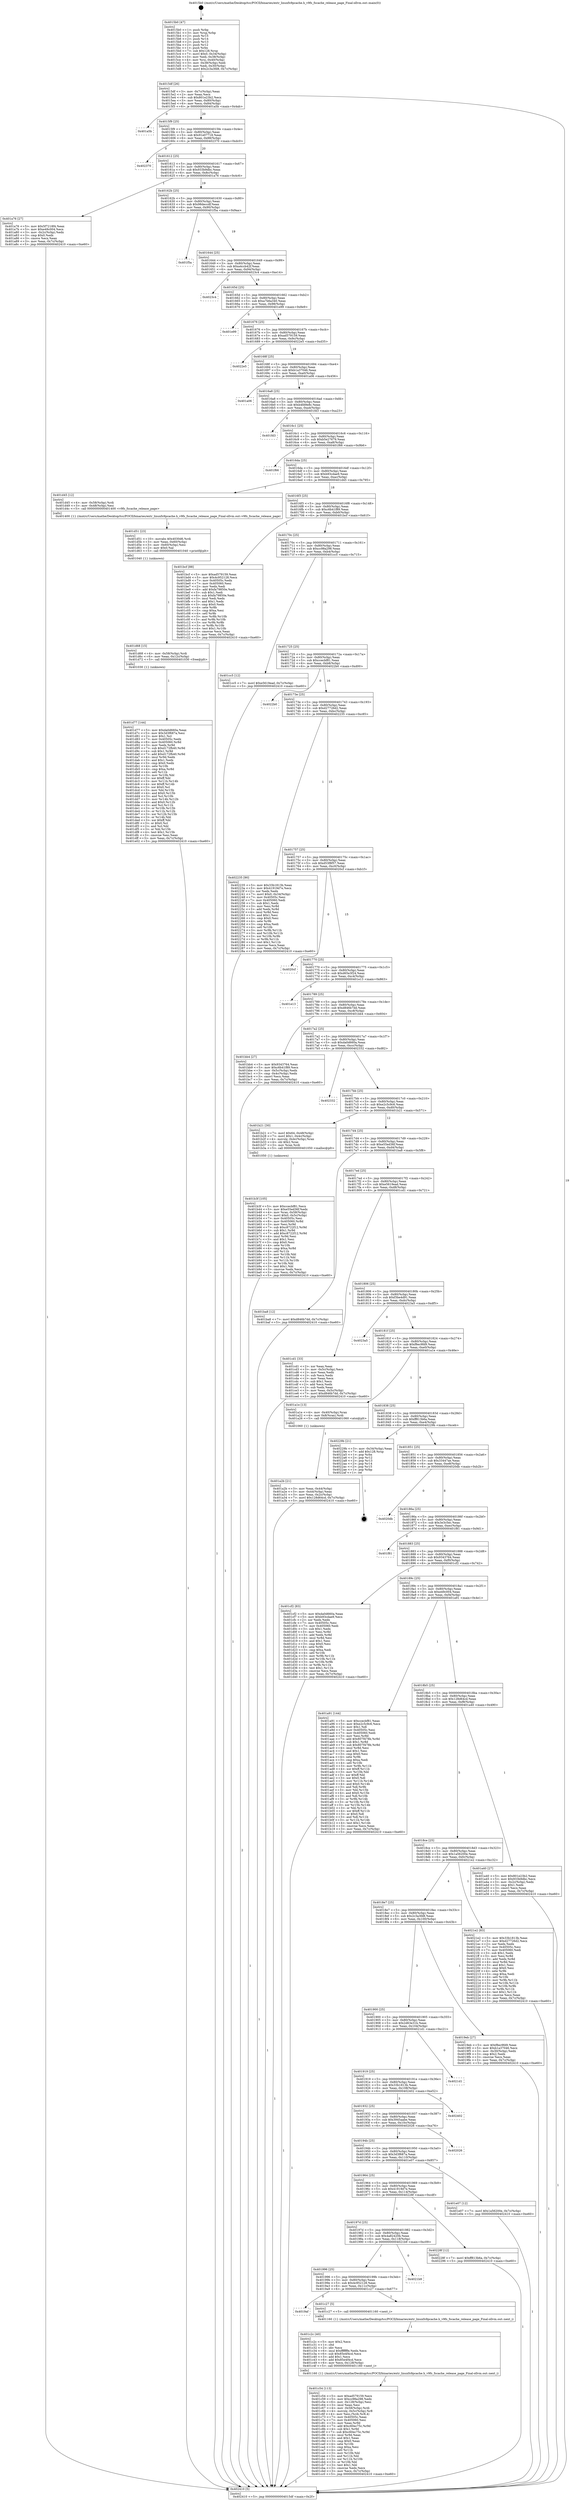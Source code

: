 digraph "0x4015b0" {
  label = "0x4015b0 (/mnt/c/Users/mathe/Desktop/tcc/POCII/binaries/extr_linuxfs9pcache.h_v9fs_fscache_release_page_Final-ollvm.out::main(0))"
  labelloc = "t"
  node[shape=record]

  Entry [label="",width=0.3,height=0.3,shape=circle,fillcolor=black,style=filled]
  "0x4015df" [label="{
     0x4015df [26]\l
     | [instrs]\l
     &nbsp;&nbsp;0x4015df \<+3\>: mov -0x7c(%rbp),%eax\l
     &nbsp;&nbsp;0x4015e2 \<+2\>: mov %eax,%ecx\l
     &nbsp;&nbsp;0x4015e4 \<+6\>: sub $0x801e23b2,%ecx\l
     &nbsp;&nbsp;0x4015ea \<+3\>: mov %eax,-0x80(%rbp)\l
     &nbsp;&nbsp;0x4015ed \<+6\>: mov %ecx,-0x84(%rbp)\l
     &nbsp;&nbsp;0x4015f3 \<+6\>: je 0000000000401a5b \<main+0x4ab\>\l
  }"]
  "0x401a5b" [label="{
     0x401a5b\l
  }", style=dashed]
  "0x4015f9" [label="{
     0x4015f9 [25]\l
     | [instrs]\l
     &nbsp;&nbsp;0x4015f9 \<+5\>: jmp 00000000004015fe \<main+0x4e\>\l
     &nbsp;&nbsp;0x4015fe \<+3\>: mov -0x80(%rbp),%eax\l
     &nbsp;&nbsp;0x401601 \<+5\>: sub $0x91e07718,%eax\l
     &nbsp;&nbsp;0x401606 \<+6\>: mov %eax,-0x88(%rbp)\l
     &nbsp;&nbsp;0x40160c \<+6\>: je 0000000000402370 \<main+0xdc0\>\l
  }"]
  Exit [label="",width=0.3,height=0.3,shape=circle,fillcolor=black,style=filled,peripheries=2]
  "0x402370" [label="{
     0x402370\l
  }", style=dashed]
  "0x401612" [label="{
     0x401612 [25]\l
     | [instrs]\l
     &nbsp;&nbsp;0x401612 \<+5\>: jmp 0000000000401617 \<main+0x67\>\l
     &nbsp;&nbsp;0x401617 \<+3\>: mov -0x80(%rbp),%eax\l
     &nbsp;&nbsp;0x40161a \<+5\>: sub $0x933b9dbc,%eax\l
     &nbsp;&nbsp;0x40161f \<+6\>: mov %eax,-0x8c(%rbp)\l
     &nbsp;&nbsp;0x401625 \<+6\>: je 0000000000401a76 \<main+0x4c6\>\l
  }"]
  "0x401d77" [label="{
     0x401d77 [144]\l
     | [instrs]\l
     &nbsp;&nbsp;0x401d77 \<+5\>: mov $0xda0d660a,%eax\l
     &nbsp;&nbsp;0x401d7c \<+5\>: mov $0x3d3f687a,%esi\l
     &nbsp;&nbsp;0x401d81 \<+2\>: mov $0x1,%cl\l
     &nbsp;&nbsp;0x401d83 \<+7\>: mov 0x40505c,%edx\l
     &nbsp;&nbsp;0x401d8a \<+8\>: mov 0x405060,%r8d\l
     &nbsp;&nbsp;0x401d92 \<+3\>: mov %edx,%r9d\l
     &nbsp;&nbsp;0x401d95 \<+7\>: sub $0xd172fb40,%r9d\l
     &nbsp;&nbsp;0x401d9c \<+4\>: sub $0x1,%r9d\l
     &nbsp;&nbsp;0x401da0 \<+7\>: add $0xd172fb40,%r9d\l
     &nbsp;&nbsp;0x401da7 \<+4\>: imul %r9d,%edx\l
     &nbsp;&nbsp;0x401dab \<+3\>: and $0x1,%edx\l
     &nbsp;&nbsp;0x401dae \<+3\>: cmp $0x0,%edx\l
     &nbsp;&nbsp;0x401db1 \<+4\>: sete %r10b\l
     &nbsp;&nbsp;0x401db5 \<+4\>: cmp $0xa,%r8d\l
     &nbsp;&nbsp;0x401db9 \<+4\>: setl %r11b\l
     &nbsp;&nbsp;0x401dbd \<+3\>: mov %r10b,%bl\l
     &nbsp;&nbsp;0x401dc0 \<+3\>: xor $0xff,%bl\l
     &nbsp;&nbsp;0x401dc3 \<+3\>: mov %r11b,%r14b\l
     &nbsp;&nbsp;0x401dc6 \<+4\>: xor $0xff,%r14b\l
     &nbsp;&nbsp;0x401dca \<+3\>: xor $0x0,%cl\l
     &nbsp;&nbsp;0x401dcd \<+3\>: mov %bl,%r15b\l
     &nbsp;&nbsp;0x401dd0 \<+4\>: and $0x0,%r15b\l
     &nbsp;&nbsp;0x401dd4 \<+3\>: and %cl,%r10b\l
     &nbsp;&nbsp;0x401dd7 \<+3\>: mov %r14b,%r12b\l
     &nbsp;&nbsp;0x401dda \<+4\>: and $0x0,%r12b\l
     &nbsp;&nbsp;0x401dde \<+3\>: and %cl,%r11b\l
     &nbsp;&nbsp;0x401de1 \<+3\>: or %r10b,%r15b\l
     &nbsp;&nbsp;0x401de4 \<+3\>: or %r11b,%r12b\l
     &nbsp;&nbsp;0x401de7 \<+3\>: xor %r12b,%r15b\l
     &nbsp;&nbsp;0x401dea \<+3\>: or %r14b,%bl\l
     &nbsp;&nbsp;0x401ded \<+3\>: xor $0xff,%bl\l
     &nbsp;&nbsp;0x401df0 \<+3\>: or $0x0,%cl\l
     &nbsp;&nbsp;0x401df3 \<+2\>: and %cl,%bl\l
     &nbsp;&nbsp;0x401df5 \<+3\>: or %bl,%r15b\l
     &nbsp;&nbsp;0x401df8 \<+4\>: test $0x1,%r15b\l
     &nbsp;&nbsp;0x401dfc \<+3\>: cmovne %esi,%eax\l
     &nbsp;&nbsp;0x401dff \<+3\>: mov %eax,-0x7c(%rbp)\l
     &nbsp;&nbsp;0x401e02 \<+5\>: jmp 0000000000402410 \<main+0xe60\>\l
  }"]
  "0x401a76" [label="{
     0x401a76 [27]\l
     | [instrs]\l
     &nbsp;&nbsp;0x401a76 \<+5\>: mov $0x5f7218f4,%eax\l
     &nbsp;&nbsp;0x401a7b \<+5\>: mov $0xe49c004,%ecx\l
     &nbsp;&nbsp;0x401a80 \<+3\>: mov -0x2c(%rbp),%edx\l
     &nbsp;&nbsp;0x401a83 \<+3\>: cmp $0x0,%edx\l
     &nbsp;&nbsp;0x401a86 \<+3\>: cmove %ecx,%eax\l
     &nbsp;&nbsp;0x401a89 \<+3\>: mov %eax,-0x7c(%rbp)\l
     &nbsp;&nbsp;0x401a8c \<+5\>: jmp 0000000000402410 \<main+0xe60\>\l
  }"]
  "0x40162b" [label="{
     0x40162b [25]\l
     | [instrs]\l
     &nbsp;&nbsp;0x40162b \<+5\>: jmp 0000000000401630 \<main+0x80\>\l
     &nbsp;&nbsp;0x401630 \<+3\>: mov -0x80(%rbp),%eax\l
     &nbsp;&nbsp;0x401633 \<+5\>: sub $0x98deccdf,%eax\l
     &nbsp;&nbsp;0x401638 \<+6\>: mov %eax,-0x90(%rbp)\l
     &nbsp;&nbsp;0x40163e \<+6\>: je 0000000000401f5a \<main+0x9aa\>\l
  }"]
  "0x401d68" [label="{
     0x401d68 [15]\l
     | [instrs]\l
     &nbsp;&nbsp;0x401d68 \<+4\>: mov -0x58(%rbp),%rdi\l
     &nbsp;&nbsp;0x401d6c \<+6\>: mov %eax,-0x12c(%rbp)\l
     &nbsp;&nbsp;0x401d72 \<+5\>: call 0000000000401030 \<free@plt\>\l
     | [calls]\l
     &nbsp;&nbsp;0x401030 \{1\} (unknown)\l
  }"]
  "0x401f5a" [label="{
     0x401f5a\l
  }", style=dashed]
  "0x401644" [label="{
     0x401644 [25]\l
     | [instrs]\l
     &nbsp;&nbsp;0x401644 \<+5\>: jmp 0000000000401649 \<main+0x99\>\l
     &nbsp;&nbsp;0x401649 \<+3\>: mov -0x80(%rbp),%eax\l
     &nbsp;&nbsp;0x40164c \<+5\>: sub $0xa4ccb42f,%eax\l
     &nbsp;&nbsp;0x401651 \<+6\>: mov %eax,-0x94(%rbp)\l
     &nbsp;&nbsp;0x401657 \<+6\>: je 00000000004023c4 \<main+0xe14\>\l
  }"]
  "0x401d51" [label="{
     0x401d51 [23]\l
     | [instrs]\l
     &nbsp;&nbsp;0x401d51 \<+10\>: movabs $0x4030d6,%rdi\l
     &nbsp;&nbsp;0x401d5b \<+3\>: mov %eax,-0x60(%rbp)\l
     &nbsp;&nbsp;0x401d5e \<+3\>: mov -0x60(%rbp),%esi\l
     &nbsp;&nbsp;0x401d61 \<+2\>: mov $0x0,%al\l
     &nbsp;&nbsp;0x401d63 \<+5\>: call 0000000000401040 \<printf@plt\>\l
     | [calls]\l
     &nbsp;&nbsp;0x401040 \{1\} (unknown)\l
  }"]
  "0x4023c4" [label="{
     0x4023c4\l
  }", style=dashed]
  "0x40165d" [label="{
     0x40165d [25]\l
     | [instrs]\l
     &nbsp;&nbsp;0x40165d \<+5\>: jmp 0000000000401662 \<main+0xb2\>\l
     &nbsp;&nbsp;0x401662 \<+3\>: mov -0x80(%rbp),%eax\l
     &nbsp;&nbsp;0x401665 \<+5\>: sub $0xa7b6a340,%eax\l
     &nbsp;&nbsp;0x40166a \<+6\>: mov %eax,-0x98(%rbp)\l
     &nbsp;&nbsp;0x401670 \<+6\>: je 0000000000401e99 \<main+0x8e9\>\l
  }"]
  "0x401c54" [label="{
     0x401c54 [113]\l
     | [instrs]\l
     &nbsp;&nbsp;0x401c54 \<+5\>: mov $0xad579159,%ecx\l
     &nbsp;&nbsp;0x401c59 \<+5\>: mov $0xcc98a298,%edx\l
     &nbsp;&nbsp;0x401c5e \<+6\>: mov -0x128(%rbp),%esi\l
     &nbsp;&nbsp;0x401c64 \<+3\>: imul %eax,%esi\l
     &nbsp;&nbsp;0x401c67 \<+4\>: mov -0x58(%rbp),%rdi\l
     &nbsp;&nbsp;0x401c6b \<+4\>: movslq -0x5c(%rbp),%r8\l
     &nbsp;&nbsp;0x401c6f \<+4\>: mov %esi,(%rdi,%r8,4)\l
     &nbsp;&nbsp;0x401c73 \<+7\>: mov 0x40505c,%eax\l
     &nbsp;&nbsp;0x401c7a \<+7\>: mov 0x405060,%esi\l
     &nbsp;&nbsp;0x401c81 \<+3\>: mov %eax,%r9d\l
     &nbsp;&nbsp;0x401c84 \<+7\>: add $0xc60ec75c,%r9d\l
     &nbsp;&nbsp;0x401c8b \<+4\>: sub $0x1,%r9d\l
     &nbsp;&nbsp;0x401c8f \<+7\>: sub $0xc60ec75c,%r9d\l
     &nbsp;&nbsp;0x401c96 \<+4\>: imul %r9d,%eax\l
     &nbsp;&nbsp;0x401c9a \<+3\>: and $0x1,%eax\l
     &nbsp;&nbsp;0x401c9d \<+3\>: cmp $0x0,%eax\l
     &nbsp;&nbsp;0x401ca0 \<+4\>: sete %r10b\l
     &nbsp;&nbsp;0x401ca4 \<+3\>: cmp $0xa,%esi\l
     &nbsp;&nbsp;0x401ca7 \<+4\>: setl %r11b\l
     &nbsp;&nbsp;0x401cab \<+3\>: mov %r10b,%bl\l
     &nbsp;&nbsp;0x401cae \<+3\>: and %r11b,%bl\l
     &nbsp;&nbsp;0x401cb1 \<+3\>: xor %r11b,%r10b\l
     &nbsp;&nbsp;0x401cb4 \<+3\>: or %r10b,%bl\l
     &nbsp;&nbsp;0x401cb7 \<+3\>: test $0x1,%bl\l
     &nbsp;&nbsp;0x401cba \<+3\>: cmovne %edx,%ecx\l
     &nbsp;&nbsp;0x401cbd \<+3\>: mov %ecx,-0x7c(%rbp)\l
     &nbsp;&nbsp;0x401cc0 \<+5\>: jmp 0000000000402410 \<main+0xe60\>\l
  }"]
  "0x401e99" [label="{
     0x401e99\l
  }", style=dashed]
  "0x401676" [label="{
     0x401676 [25]\l
     | [instrs]\l
     &nbsp;&nbsp;0x401676 \<+5\>: jmp 000000000040167b \<main+0xcb\>\l
     &nbsp;&nbsp;0x40167b \<+3\>: mov -0x80(%rbp),%eax\l
     &nbsp;&nbsp;0x40167e \<+5\>: sub $0xad579159,%eax\l
     &nbsp;&nbsp;0x401683 \<+6\>: mov %eax,-0x9c(%rbp)\l
     &nbsp;&nbsp;0x401689 \<+6\>: je 00000000004022e5 \<main+0xd35\>\l
  }"]
  "0x401c2c" [label="{
     0x401c2c [40]\l
     | [instrs]\l
     &nbsp;&nbsp;0x401c2c \<+5\>: mov $0x2,%ecx\l
     &nbsp;&nbsp;0x401c31 \<+1\>: cltd\l
     &nbsp;&nbsp;0x401c32 \<+2\>: idiv %ecx\l
     &nbsp;&nbsp;0x401c34 \<+6\>: imul $0xfffffffe,%edx,%ecx\l
     &nbsp;&nbsp;0x401c3a \<+6\>: sub $0x85e4f4cd,%ecx\l
     &nbsp;&nbsp;0x401c40 \<+3\>: add $0x1,%ecx\l
     &nbsp;&nbsp;0x401c43 \<+6\>: add $0x85e4f4cd,%ecx\l
     &nbsp;&nbsp;0x401c49 \<+6\>: mov %ecx,-0x128(%rbp)\l
     &nbsp;&nbsp;0x401c4f \<+5\>: call 0000000000401160 \<next_i\>\l
     | [calls]\l
     &nbsp;&nbsp;0x401160 \{1\} (/mnt/c/Users/mathe/Desktop/tcc/POCII/binaries/extr_linuxfs9pcache.h_v9fs_fscache_release_page_Final-ollvm.out::next_i)\l
  }"]
  "0x4022e5" [label="{
     0x4022e5\l
  }", style=dashed]
  "0x40168f" [label="{
     0x40168f [25]\l
     | [instrs]\l
     &nbsp;&nbsp;0x40168f \<+5\>: jmp 0000000000401694 \<main+0xe4\>\l
     &nbsp;&nbsp;0x401694 \<+3\>: mov -0x80(%rbp),%eax\l
     &nbsp;&nbsp;0x401697 \<+5\>: sub $0xb1a37046,%eax\l
     &nbsp;&nbsp;0x40169c \<+6\>: mov %eax,-0xa0(%rbp)\l
     &nbsp;&nbsp;0x4016a2 \<+6\>: je 0000000000401a06 \<main+0x456\>\l
  }"]
  "0x4019af" [label="{
     0x4019af\l
  }", style=dashed]
  "0x401a06" [label="{
     0x401a06\l
  }", style=dashed]
  "0x4016a8" [label="{
     0x4016a8 [25]\l
     | [instrs]\l
     &nbsp;&nbsp;0x4016a8 \<+5\>: jmp 00000000004016ad \<main+0xfd\>\l
     &nbsp;&nbsp;0x4016ad \<+3\>: mov -0x80(%rbp),%eax\l
     &nbsp;&nbsp;0x4016b0 \<+5\>: sub $0xb4fd9e8c,%eax\l
     &nbsp;&nbsp;0x4016b5 \<+6\>: mov %eax,-0xa4(%rbp)\l
     &nbsp;&nbsp;0x4016bb \<+6\>: je 0000000000401fd3 \<main+0xa23\>\l
  }"]
  "0x401c27" [label="{
     0x401c27 [5]\l
     | [instrs]\l
     &nbsp;&nbsp;0x401c27 \<+5\>: call 0000000000401160 \<next_i\>\l
     | [calls]\l
     &nbsp;&nbsp;0x401160 \{1\} (/mnt/c/Users/mathe/Desktop/tcc/POCII/binaries/extr_linuxfs9pcache.h_v9fs_fscache_release_page_Final-ollvm.out::next_i)\l
  }"]
  "0x401fd3" [label="{
     0x401fd3\l
  }", style=dashed]
  "0x4016c1" [label="{
     0x4016c1 [25]\l
     | [instrs]\l
     &nbsp;&nbsp;0x4016c1 \<+5\>: jmp 00000000004016c6 \<main+0x116\>\l
     &nbsp;&nbsp;0x4016c6 \<+3\>: mov -0x80(%rbp),%eax\l
     &nbsp;&nbsp;0x4016c9 \<+5\>: sub $0xb5e27679,%eax\l
     &nbsp;&nbsp;0x4016ce \<+6\>: mov %eax,-0xa8(%rbp)\l
     &nbsp;&nbsp;0x4016d4 \<+6\>: je 0000000000401f66 \<main+0x9b6\>\l
  }"]
  "0x401996" [label="{
     0x401996 [25]\l
     | [instrs]\l
     &nbsp;&nbsp;0x401996 \<+5\>: jmp 000000000040199b \<main+0x3eb\>\l
     &nbsp;&nbsp;0x40199b \<+3\>: mov -0x80(%rbp),%eax\l
     &nbsp;&nbsp;0x40199e \<+5\>: sub $0x4c952128,%eax\l
     &nbsp;&nbsp;0x4019a3 \<+6\>: mov %eax,-0x11c(%rbp)\l
     &nbsp;&nbsp;0x4019a9 \<+6\>: je 0000000000401c27 \<main+0x677\>\l
  }"]
  "0x401f66" [label="{
     0x401f66\l
  }", style=dashed]
  "0x4016da" [label="{
     0x4016da [25]\l
     | [instrs]\l
     &nbsp;&nbsp;0x4016da \<+5\>: jmp 00000000004016df \<main+0x12f\>\l
     &nbsp;&nbsp;0x4016df \<+3\>: mov -0x80(%rbp),%eax\l
     &nbsp;&nbsp;0x4016e2 \<+5\>: sub $0xb93cdae9,%eax\l
     &nbsp;&nbsp;0x4016e7 \<+6\>: mov %eax,-0xac(%rbp)\l
     &nbsp;&nbsp;0x4016ed \<+6\>: je 0000000000401d45 \<main+0x795\>\l
  }"]
  "0x4021b9" [label="{
     0x4021b9\l
  }", style=dashed]
  "0x401d45" [label="{
     0x401d45 [12]\l
     | [instrs]\l
     &nbsp;&nbsp;0x401d45 \<+4\>: mov -0x58(%rbp),%rdi\l
     &nbsp;&nbsp;0x401d49 \<+3\>: mov -0x48(%rbp),%esi\l
     &nbsp;&nbsp;0x401d4c \<+5\>: call 0000000000401400 \<v9fs_fscache_release_page\>\l
     | [calls]\l
     &nbsp;&nbsp;0x401400 \{1\} (/mnt/c/Users/mathe/Desktop/tcc/POCII/binaries/extr_linuxfs9pcache.h_v9fs_fscache_release_page_Final-ollvm.out::v9fs_fscache_release_page)\l
  }"]
  "0x4016f3" [label="{
     0x4016f3 [25]\l
     | [instrs]\l
     &nbsp;&nbsp;0x4016f3 \<+5\>: jmp 00000000004016f8 \<main+0x148\>\l
     &nbsp;&nbsp;0x4016f8 \<+3\>: mov -0x80(%rbp),%eax\l
     &nbsp;&nbsp;0x4016fb \<+5\>: sub $0xc6b41f89,%eax\l
     &nbsp;&nbsp;0x401700 \<+6\>: mov %eax,-0xb0(%rbp)\l
     &nbsp;&nbsp;0x401706 \<+6\>: je 0000000000401bcf \<main+0x61f\>\l
  }"]
  "0x40197d" [label="{
     0x40197d [25]\l
     | [instrs]\l
     &nbsp;&nbsp;0x40197d \<+5\>: jmp 0000000000401982 \<main+0x3d2\>\l
     &nbsp;&nbsp;0x401982 \<+3\>: mov -0x80(%rbp),%eax\l
     &nbsp;&nbsp;0x401985 \<+5\>: sub $0x4a82420b,%eax\l
     &nbsp;&nbsp;0x40198a \<+6\>: mov %eax,-0x118(%rbp)\l
     &nbsp;&nbsp;0x401990 \<+6\>: je 00000000004021b9 \<main+0xc09\>\l
  }"]
  "0x401bcf" [label="{
     0x401bcf [88]\l
     | [instrs]\l
     &nbsp;&nbsp;0x401bcf \<+5\>: mov $0xad579159,%eax\l
     &nbsp;&nbsp;0x401bd4 \<+5\>: mov $0x4c952128,%ecx\l
     &nbsp;&nbsp;0x401bd9 \<+7\>: mov 0x40505c,%edx\l
     &nbsp;&nbsp;0x401be0 \<+7\>: mov 0x405060,%esi\l
     &nbsp;&nbsp;0x401be7 \<+2\>: mov %edx,%edi\l
     &nbsp;&nbsp;0x401be9 \<+6\>: add $0xfa79850e,%edi\l
     &nbsp;&nbsp;0x401bef \<+3\>: sub $0x1,%edi\l
     &nbsp;&nbsp;0x401bf2 \<+6\>: sub $0xfa79850e,%edi\l
     &nbsp;&nbsp;0x401bf8 \<+3\>: imul %edi,%edx\l
     &nbsp;&nbsp;0x401bfb \<+3\>: and $0x1,%edx\l
     &nbsp;&nbsp;0x401bfe \<+3\>: cmp $0x0,%edx\l
     &nbsp;&nbsp;0x401c01 \<+4\>: sete %r8b\l
     &nbsp;&nbsp;0x401c05 \<+3\>: cmp $0xa,%esi\l
     &nbsp;&nbsp;0x401c08 \<+4\>: setl %r9b\l
     &nbsp;&nbsp;0x401c0c \<+3\>: mov %r8b,%r10b\l
     &nbsp;&nbsp;0x401c0f \<+3\>: and %r9b,%r10b\l
     &nbsp;&nbsp;0x401c12 \<+3\>: xor %r9b,%r8b\l
     &nbsp;&nbsp;0x401c15 \<+3\>: or %r8b,%r10b\l
     &nbsp;&nbsp;0x401c18 \<+4\>: test $0x1,%r10b\l
     &nbsp;&nbsp;0x401c1c \<+3\>: cmovne %ecx,%eax\l
     &nbsp;&nbsp;0x401c1f \<+3\>: mov %eax,-0x7c(%rbp)\l
     &nbsp;&nbsp;0x401c22 \<+5\>: jmp 0000000000402410 \<main+0xe60\>\l
  }"]
  "0x40170c" [label="{
     0x40170c [25]\l
     | [instrs]\l
     &nbsp;&nbsp;0x40170c \<+5\>: jmp 0000000000401711 \<main+0x161\>\l
     &nbsp;&nbsp;0x401711 \<+3\>: mov -0x80(%rbp),%eax\l
     &nbsp;&nbsp;0x401714 \<+5\>: sub $0xcc98a298,%eax\l
     &nbsp;&nbsp;0x401719 \<+6\>: mov %eax,-0xb4(%rbp)\l
     &nbsp;&nbsp;0x40171f \<+6\>: je 0000000000401cc5 \<main+0x715\>\l
  }"]
  "0x40228f" [label="{
     0x40228f [12]\l
     | [instrs]\l
     &nbsp;&nbsp;0x40228f \<+7\>: movl $0xff813b6a,-0x7c(%rbp)\l
     &nbsp;&nbsp;0x402296 \<+5\>: jmp 0000000000402410 \<main+0xe60\>\l
  }"]
  "0x401cc5" [label="{
     0x401cc5 [12]\l
     | [instrs]\l
     &nbsp;&nbsp;0x401cc5 \<+7\>: movl $0xe5619ead,-0x7c(%rbp)\l
     &nbsp;&nbsp;0x401ccc \<+5\>: jmp 0000000000402410 \<main+0xe60\>\l
  }"]
  "0x401725" [label="{
     0x401725 [25]\l
     | [instrs]\l
     &nbsp;&nbsp;0x401725 \<+5\>: jmp 000000000040172a \<main+0x17a\>\l
     &nbsp;&nbsp;0x40172a \<+3\>: mov -0x80(%rbp),%eax\l
     &nbsp;&nbsp;0x40172d \<+5\>: sub $0xccecbf81,%eax\l
     &nbsp;&nbsp;0x401732 \<+6\>: mov %eax,-0xb8(%rbp)\l
     &nbsp;&nbsp;0x401738 \<+6\>: je 00000000004022b0 \<main+0xd00\>\l
  }"]
  "0x401964" [label="{
     0x401964 [25]\l
     | [instrs]\l
     &nbsp;&nbsp;0x401964 \<+5\>: jmp 0000000000401969 \<main+0x3b9\>\l
     &nbsp;&nbsp;0x401969 \<+3\>: mov -0x80(%rbp),%eax\l
     &nbsp;&nbsp;0x40196c \<+5\>: sub $0x41919d7e,%eax\l
     &nbsp;&nbsp;0x401971 \<+6\>: mov %eax,-0x114(%rbp)\l
     &nbsp;&nbsp;0x401977 \<+6\>: je 000000000040228f \<main+0xcdf\>\l
  }"]
  "0x4022b0" [label="{
     0x4022b0\l
  }", style=dashed]
  "0x40173e" [label="{
     0x40173e [25]\l
     | [instrs]\l
     &nbsp;&nbsp;0x40173e \<+5\>: jmp 0000000000401743 \<main+0x193\>\l
     &nbsp;&nbsp;0x401743 \<+3\>: mov -0x80(%rbp),%eax\l
     &nbsp;&nbsp;0x401746 \<+5\>: sub $0xd27726d2,%eax\l
     &nbsp;&nbsp;0x40174b \<+6\>: mov %eax,-0xbc(%rbp)\l
     &nbsp;&nbsp;0x401751 \<+6\>: je 0000000000402235 \<main+0xc85\>\l
  }"]
  "0x401e07" [label="{
     0x401e07 [12]\l
     | [instrs]\l
     &nbsp;&nbsp;0x401e07 \<+7\>: movl $0x1a56200e,-0x7c(%rbp)\l
     &nbsp;&nbsp;0x401e0e \<+5\>: jmp 0000000000402410 \<main+0xe60\>\l
  }"]
  "0x402235" [label="{
     0x402235 [90]\l
     | [instrs]\l
     &nbsp;&nbsp;0x402235 \<+5\>: mov $0x33b1813b,%eax\l
     &nbsp;&nbsp;0x40223a \<+5\>: mov $0x41919d7e,%ecx\l
     &nbsp;&nbsp;0x40223f \<+2\>: xor %edx,%edx\l
     &nbsp;&nbsp;0x402241 \<+7\>: movl $0x0,-0x34(%rbp)\l
     &nbsp;&nbsp;0x402248 \<+7\>: mov 0x40505c,%esi\l
     &nbsp;&nbsp;0x40224f \<+7\>: mov 0x405060,%edi\l
     &nbsp;&nbsp;0x402256 \<+3\>: sub $0x1,%edx\l
     &nbsp;&nbsp;0x402259 \<+3\>: mov %esi,%r8d\l
     &nbsp;&nbsp;0x40225c \<+3\>: add %edx,%r8d\l
     &nbsp;&nbsp;0x40225f \<+4\>: imul %r8d,%esi\l
     &nbsp;&nbsp;0x402263 \<+3\>: and $0x1,%esi\l
     &nbsp;&nbsp;0x402266 \<+3\>: cmp $0x0,%esi\l
     &nbsp;&nbsp;0x402269 \<+4\>: sete %r9b\l
     &nbsp;&nbsp;0x40226d \<+3\>: cmp $0xa,%edi\l
     &nbsp;&nbsp;0x402270 \<+4\>: setl %r10b\l
     &nbsp;&nbsp;0x402274 \<+3\>: mov %r9b,%r11b\l
     &nbsp;&nbsp;0x402277 \<+3\>: and %r10b,%r11b\l
     &nbsp;&nbsp;0x40227a \<+3\>: xor %r10b,%r9b\l
     &nbsp;&nbsp;0x40227d \<+3\>: or %r9b,%r11b\l
     &nbsp;&nbsp;0x402280 \<+4\>: test $0x1,%r11b\l
     &nbsp;&nbsp;0x402284 \<+3\>: cmovne %ecx,%eax\l
     &nbsp;&nbsp;0x402287 \<+3\>: mov %eax,-0x7c(%rbp)\l
     &nbsp;&nbsp;0x40228a \<+5\>: jmp 0000000000402410 \<main+0xe60\>\l
  }"]
  "0x401757" [label="{
     0x401757 [25]\l
     | [instrs]\l
     &nbsp;&nbsp;0x401757 \<+5\>: jmp 000000000040175c \<main+0x1ac\>\l
     &nbsp;&nbsp;0x40175c \<+3\>: mov -0x80(%rbp),%eax\l
     &nbsp;&nbsp;0x40175f \<+5\>: sub $0xd53f8f57,%eax\l
     &nbsp;&nbsp;0x401764 \<+6\>: mov %eax,-0xc0(%rbp)\l
     &nbsp;&nbsp;0x40176a \<+6\>: je 00000000004020cf \<main+0xb1f\>\l
  }"]
  "0x40194b" [label="{
     0x40194b [25]\l
     | [instrs]\l
     &nbsp;&nbsp;0x40194b \<+5\>: jmp 0000000000401950 \<main+0x3a0\>\l
     &nbsp;&nbsp;0x401950 \<+3\>: mov -0x80(%rbp),%eax\l
     &nbsp;&nbsp;0x401953 \<+5\>: sub $0x3d3f687a,%eax\l
     &nbsp;&nbsp;0x401958 \<+6\>: mov %eax,-0x110(%rbp)\l
     &nbsp;&nbsp;0x40195e \<+6\>: je 0000000000401e07 \<main+0x857\>\l
  }"]
  "0x4020cf" [label="{
     0x4020cf\l
  }", style=dashed]
  "0x401770" [label="{
     0x401770 [25]\l
     | [instrs]\l
     &nbsp;&nbsp;0x401770 \<+5\>: jmp 0000000000401775 \<main+0x1c5\>\l
     &nbsp;&nbsp;0x401775 \<+3\>: mov -0x80(%rbp),%eax\l
     &nbsp;&nbsp;0x401778 \<+5\>: sub $0xd65e3f24,%eax\l
     &nbsp;&nbsp;0x40177d \<+6\>: mov %eax,-0xc4(%rbp)\l
     &nbsp;&nbsp;0x401783 \<+6\>: je 0000000000401e13 \<main+0x863\>\l
  }"]
  "0x402026" [label="{
     0x402026\l
  }", style=dashed]
  "0x401e13" [label="{
     0x401e13\l
  }", style=dashed]
  "0x401789" [label="{
     0x401789 [25]\l
     | [instrs]\l
     &nbsp;&nbsp;0x401789 \<+5\>: jmp 000000000040178e \<main+0x1de\>\l
     &nbsp;&nbsp;0x40178e \<+3\>: mov -0x80(%rbp),%eax\l
     &nbsp;&nbsp;0x401791 \<+5\>: sub $0xd846b7dd,%eax\l
     &nbsp;&nbsp;0x401796 \<+6\>: mov %eax,-0xc8(%rbp)\l
     &nbsp;&nbsp;0x40179c \<+6\>: je 0000000000401bb4 \<main+0x604\>\l
  }"]
  "0x401932" [label="{
     0x401932 [25]\l
     | [instrs]\l
     &nbsp;&nbsp;0x401932 \<+5\>: jmp 0000000000401937 \<main+0x387\>\l
     &nbsp;&nbsp;0x401937 \<+3\>: mov -0x80(%rbp),%eax\l
     &nbsp;&nbsp;0x40193a \<+5\>: sub $0x3945aabe,%eax\l
     &nbsp;&nbsp;0x40193f \<+6\>: mov %eax,-0x10c(%rbp)\l
     &nbsp;&nbsp;0x401945 \<+6\>: je 0000000000402026 \<main+0xa76\>\l
  }"]
  "0x401bb4" [label="{
     0x401bb4 [27]\l
     | [instrs]\l
     &nbsp;&nbsp;0x401bb4 \<+5\>: mov $0x9343764,%eax\l
     &nbsp;&nbsp;0x401bb9 \<+5\>: mov $0xc6b41f89,%ecx\l
     &nbsp;&nbsp;0x401bbe \<+3\>: mov -0x5c(%rbp),%edx\l
     &nbsp;&nbsp;0x401bc1 \<+3\>: cmp -0x4c(%rbp),%edx\l
     &nbsp;&nbsp;0x401bc4 \<+3\>: cmovl %ecx,%eax\l
     &nbsp;&nbsp;0x401bc7 \<+3\>: mov %eax,-0x7c(%rbp)\l
     &nbsp;&nbsp;0x401bca \<+5\>: jmp 0000000000402410 \<main+0xe60\>\l
  }"]
  "0x4017a2" [label="{
     0x4017a2 [25]\l
     | [instrs]\l
     &nbsp;&nbsp;0x4017a2 \<+5\>: jmp 00000000004017a7 \<main+0x1f7\>\l
     &nbsp;&nbsp;0x4017a7 \<+3\>: mov -0x80(%rbp),%eax\l
     &nbsp;&nbsp;0x4017aa \<+5\>: sub $0xda0d660a,%eax\l
     &nbsp;&nbsp;0x4017af \<+6\>: mov %eax,-0xcc(%rbp)\l
     &nbsp;&nbsp;0x4017b5 \<+6\>: je 0000000000402332 \<main+0xd82\>\l
  }"]
  "0x402402" [label="{
     0x402402\l
  }", style=dashed]
  "0x402332" [label="{
     0x402332\l
  }", style=dashed]
  "0x4017bb" [label="{
     0x4017bb [25]\l
     | [instrs]\l
     &nbsp;&nbsp;0x4017bb \<+5\>: jmp 00000000004017c0 \<main+0x210\>\l
     &nbsp;&nbsp;0x4017c0 \<+3\>: mov -0x80(%rbp),%eax\l
     &nbsp;&nbsp;0x4017c3 \<+5\>: sub $0xe2c5c9c6,%eax\l
     &nbsp;&nbsp;0x4017c8 \<+6\>: mov %eax,-0xd0(%rbp)\l
     &nbsp;&nbsp;0x4017ce \<+6\>: je 0000000000401b21 \<main+0x571\>\l
  }"]
  "0x401919" [label="{
     0x401919 [25]\l
     | [instrs]\l
     &nbsp;&nbsp;0x401919 \<+5\>: jmp 000000000040191e \<main+0x36e\>\l
     &nbsp;&nbsp;0x40191e \<+3\>: mov -0x80(%rbp),%eax\l
     &nbsp;&nbsp;0x401921 \<+5\>: sub $0x33b1813b,%eax\l
     &nbsp;&nbsp;0x401926 \<+6\>: mov %eax,-0x108(%rbp)\l
     &nbsp;&nbsp;0x40192c \<+6\>: je 0000000000402402 \<main+0xe52\>\l
  }"]
  "0x401b21" [label="{
     0x401b21 [30]\l
     | [instrs]\l
     &nbsp;&nbsp;0x401b21 \<+7\>: movl $0x64,-0x48(%rbp)\l
     &nbsp;&nbsp;0x401b28 \<+7\>: movl $0x1,-0x4c(%rbp)\l
     &nbsp;&nbsp;0x401b2f \<+4\>: movslq -0x4c(%rbp),%rax\l
     &nbsp;&nbsp;0x401b33 \<+4\>: shl $0x2,%rax\l
     &nbsp;&nbsp;0x401b37 \<+3\>: mov %rax,%rdi\l
     &nbsp;&nbsp;0x401b3a \<+5\>: call 0000000000401050 \<malloc@plt\>\l
     | [calls]\l
     &nbsp;&nbsp;0x401050 \{1\} (unknown)\l
  }"]
  "0x4017d4" [label="{
     0x4017d4 [25]\l
     | [instrs]\l
     &nbsp;&nbsp;0x4017d4 \<+5\>: jmp 00000000004017d9 \<main+0x229\>\l
     &nbsp;&nbsp;0x4017d9 \<+3\>: mov -0x80(%rbp),%eax\l
     &nbsp;&nbsp;0x4017dc \<+5\>: sub $0xe55ed36f,%eax\l
     &nbsp;&nbsp;0x4017e1 \<+6\>: mov %eax,-0xd4(%rbp)\l
     &nbsp;&nbsp;0x4017e7 \<+6\>: je 0000000000401ba8 \<main+0x5f8\>\l
  }"]
  "0x4021d1" [label="{
     0x4021d1\l
  }", style=dashed]
  "0x401ba8" [label="{
     0x401ba8 [12]\l
     | [instrs]\l
     &nbsp;&nbsp;0x401ba8 \<+7\>: movl $0xd846b7dd,-0x7c(%rbp)\l
     &nbsp;&nbsp;0x401baf \<+5\>: jmp 0000000000402410 \<main+0xe60\>\l
  }"]
  "0x4017ed" [label="{
     0x4017ed [25]\l
     | [instrs]\l
     &nbsp;&nbsp;0x4017ed \<+5\>: jmp 00000000004017f2 \<main+0x242\>\l
     &nbsp;&nbsp;0x4017f2 \<+3\>: mov -0x80(%rbp),%eax\l
     &nbsp;&nbsp;0x4017f5 \<+5\>: sub $0xe5619ead,%eax\l
     &nbsp;&nbsp;0x4017fa \<+6\>: mov %eax,-0xd8(%rbp)\l
     &nbsp;&nbsp;0x401800 \<+6\>: je 0000000000401cd1 \<main+0x721\>\l
  }"]
  "0x401b3f" [label="{
     0x401b3f [105]\l
     | [instrs]\l
     &nbsp;&nbsp;0x401b3f \<+5\>: mov $0xccecbf81,%ecx\l
     &nbsp;&nbsp;0x401b44 \<+5\>: mov $0xe55ed36f,%edx\l
     &nbsp;&nbsp;0x401b49 \<+4\>: mov %rax,-0x58(%rbp)\l
     &nbsp;&nbsp;0x401b4d \<+7\>: movl $0x0,-0x5c(%rbp)\l
     &nbsp;&nbsp;0x401b54 \<+7\>: mov 0x40505c,%esi\l
     &nbsp;&nbsp;0x401b5b \<+8\>: mov 0x405060,%r8d\l
     &nbsp;&nbsp;0x401b63 \<+3\>: mov %esi,%r9d\l
     &nbsp;&nbsp;0x401b66 \<+7\>: sub $0xc8722f12,%r9d\l
     &nbsp;&nbsp;0x401b6d \<+4\>: sub $0x1,%r9d\l
     &nbsp;&nbsp;0x401b71 \<+7\>: add $0xc8722f12,%r9d\l
     &nbsp;&nbsp;0x401b78 \<+4\>: imul %r9d,%esi\l
     &nbsp;&nbsp;0x401b7c \<+3\>: and $0x1,%esi\l
     &nbsp;&nbsp;0x401b7f \<+3\>: cmp $0x0,%esi\l
     &nbsp;&nbsp;0x401b82 \<+4\>: sete %r10b\l
     &nbsp;&nbsp;0x401b86 \<+4\>: cmp $0xa,%r8d\l
     &nbsp;&nbsp;0x401b8a \<+4\>: setl %r11b\l
     &nbsp;&nbsp;0x401b8e \<+3\>: mov %r10b,%bl\l
     &nbsp;&nbsp;0x401b91 \<+3\>: and %r11b,%bl\l
     &nbsp;&nbsp;0x401b94 \<+3\>: xor %r11b,%r10b\l
     &nbsp;&nbsp;0x401b97 \<+3\>: or %r10b,%bl\l
     &nbsp;&nbsp;0x401b9a \<+3\>: test $0x1,%bl\l
     &nbsp;&nbsp;0x401b9d \<+3\>: cmovne %edx,%ecx\l
     &nbsp;&nbsp;0x401ba0 \<+3\>: mov %ecx,-0x7c(%rbp)\l
     &nbsp;&nbsp;0x401ba3 \<+5\>: jmp 0000000000402410 \<main+0xe60\>\l
  }"]
  "0x401cd1" [label="{
     0x401cd1 [33]\l
     | [instrs]\l
     &nbsp;&nbsp;0x401cd1 \<+2\>: xor %eax,%eax\l
     &nbsp;&nbsp;0x401cd3 \<+3\>: mov -0x5c(%rbp),%ecx\l
     &nbsp;&nbsp;0x401cd6 \<+2\>: mov %eax,%edx\l
     &nbsp;&nbsp;0x401cd8 \<+2\>: sub %ecx,%edx\l
     &nbsp;&nbsp;0x401cda \<+2\>: mov %eax,%ecx\l
     &nbsp;&nbsp;0x401cdc \<+3\>: sub $0x1,%ecx\l
     &nbsp;&nbsp;0x401cdf \<+2\>: add %ecx,%edx\l
     &nbsp;&nbsp;0x401ce1 \<+2\>: sub %edx,%eax\l
     &nbsp;&nbsp;0x401ce3 \<+3\>: mov %eax,-0x5c(%rbp)\l
     &nbsp;&nbsp;0x401ce6 \<+7\>: movl $0xd846b7dd,-0x7c(%rbp)\l
     &nbsp;&nbsp;0x401ced \<+5\>: jmp 0000000000402410 \<main+0xe60\>\l
  }"]
  "0x401806" [label="{
     0x401806 [25]\l
     | [instrs]\l
     &nbsp;&nbsp;0x401806 \<+5\>: jmp 000000000040180b \<main+0x25b\>\l
     &nbsp;&nbsp;0x40180b \<+3\>: mov -0x80(%rbp),%eax\l
     &nbsp;&nbsp;0x40180e \<+5\>: sub $0xf3be4d91,%eax\l
     &nbsp;&nbsp;0x401813 \<+6\>: mov %eax,-0xdc(%rbp)\l
     &nbsp;&nbsp;0x401819 \<+6\>: je 00000000004023a5 \<main+0xdf5\>\l
  }"]
  "0x401a2b" [label="{
     0x401a2b [21]\l
     | [instrs]\l
     &nbsp;&nbsp;0x401a2b \<+3\>: mov %eax,-0x44(%rbp)\l
     &nbsp;&nbsp;0x401a2e \<+3\>: mov -0x44(%rbp),%eax\l
     &nbsp;&nbsp;0x401a31 \<+3\>: mov %eax,-0x2c(%rbp)\l
     &nbsp;&nbsp;0x401a34 \<+7\>: movl $0x128d64cd,-0x7c(%rbp)\l
     &nbsp;&nbsp;0x401a3b \<+5\>: jmp 0000000000402410 \<main+0xe60\>\l
  }"]
  "0x4023a5" [label="{
     0x4023a5\l
  }", style=dashed]
  "0x40181f" [label="{
     0x40181f [25]\l
     | [instrs]\l
     &nbsp;&nbsp;0x40181f \<+5\>: jmp 0000000000401824 \<main+0x274\>\l
     &nbsp;&nbsp;0x401824 \<+3\>: mov -0x80(%rbp),%eax\l
     &nbsp;&nbsp;0x401827 \<+5\>: sub $0xf8ec9fd9,%eax\l
     &nbsp;&nbsp;0x40182c \<+6\>: mov %eax,-0xe0(%rbp)\l
     &nbsp;&nbsp;0x401832 \<+6\>: je 0000000000401a1e \<main+0x46e\>\l
  }"]
  "0x4015b0" [label="{
     0x4015b0 [47]\l
     | [instrs]\l
     &nbsp;&nbsp;0x4015b0 \<+1\>: push %rbp\l
     &nbsp;&nbsp;0x4015b1 \<+3\>: mov %rsp,%rbp\l
     &nbsp;&nbsp;0x4015b4 \<+2\>: push %r15\l
     &nbsp;&nbsp;0x4015b6 \<+2\>: push %r14\l
     &nbsp;&nbsp;0x4015b8 \<+2\>: push %r13\l
     &nbsp;&nbsp;0x4015ba \<+2\>: push %r12\l
     &nbsp;&nbsp;0x4015bc \<+1\>: push %rbx\l
     &nbsp;&nbsp;0x4015bd \<+7\>: sub $0x128,%rsp\l
     &nbsp;&nbsp;0x4015c4 \<+7\>: movl $0x0,-0x34(%rbp)\l
     &nbsp;&nbsp;0x4015cb \<+3\>: mov %edi,-0x38(%rbp)\l
     &nbsp;&nbsp;0x4015ce \<+4\>: mov %rsi,-0x40(%rbp)\l
     &nbsp;&nbsp;0x4015d2 \<+3\>: mov -0x38(%rbp),%edi\l
     &nbsp;&nbsp;0x4015d5 \<+3\>: mov %edi,-0x30(%rbp)\l
     &nbsp;&nbsp;0x4015d8 \<+7\>: movl $0x2c3a3fd8,-0x7c(%rbp)\l
  }"]
  "0x401a1e" [label="{
     0x401a1e [13]\l
     | [instrs]\l
     &nbsp;&nbsp;0x401a1e \<+4\>: mov -0x40(%rbp),%rax\l
     &nbsp;&nbsp;0x401a22 \<+4\>: mov 0x8(%rax),%rdi\l
     &nbsp;&nbsp;0x401a26 \<+5\>: call 0000000000401060 \<atoi@plt\>\l
     | [calls]\l
     &nbsp;&nbsp;0x401060 \{1\} (unknown)\l
  }"]
  "0x401838" [label="{
     0x401838 [25]\l
     | [instrs]\l
     &nbsp;&nbsp;0x401838 \<+5\>: jmp 000000000040183d \<main+0x28d\>\l
     &nbsp;&nbsp;0x40183d \<+3\>: mov -0x80(%rbp),%eax\l
     &nbsp;&nbsp;0x401840 \<+5\>: sub $0xff813b6a,%eax\l
     &nbsp;&nbsp;0x401845 \<+6\>: mov %eax,-0xe4(%rbp)\l
     &nbsp;&nbsp;0x40184b \<+6\>: je 000000000040229b \<main+0xceb\>\l
  }"]
  "0x402410" [label="{
     0x402410 [5]\l
     | [instrs]\l
     &nbsp;&nbsp;0x402410 \<+5\>: jmp 00000000004015df \<main+0x2f\>\l
  }"]
  "0x40229b" [label="{
     0x40229b [21]\l
     | [instrs]\l
     &nbsp;&nbsp;0x40229b \<+3\>: mov -0x34(%rbp),%eax\l
     &nbsp;&nbsp;0x40229e \<+7\>: add $0x128,%rsp\l
     &nbsp;&nbsp;0x4022a5 \<+1\>: pop %rbx\l
     &nbsp;&nbsp;0x4022a6 \<+2\>: pop %r12\l
     &nbsp;&nbsp;0x4022a8 \<+2\>: pop %r13\l
     &nbsp;&nbsp;0x4022aa \<+2\>: pop %r14\l
     &nbsp;&nbsp;0x4022ac \<+2\>: pop %r15\l
     &nbsp;&nbsp;0x4022ae \<+1\>: pop %rbp\l
     &nbsp;&nbsp;0x4022af \<+1\>: ret\l
  }"]
  "0x401851" [label="{
     0x401851 [25]\l
     | [instrs]\l
     &nbsp;&nbsp;0x401851 \<+5\>: jmp 0000000000401856 \<main+0x2a6\>\l
     &nbsp;&nbsp;0x401856 \<+3\>: mov -0x80(%rbp),%eax\l
     &nbsp;&nbsp;0x401859 \<+5\>: sub $0x33447ae,%eax\l
     &nbsp;&nbsp;0x40185e \<+6\>: mov %eax,-0xe8(%rbp)\l
     &nbsp;&nbsp;0x401864 \<+6\>: je 00000000004020db \<main+0xb2b\>\l
  }"]
  "0x401900" [label="{
     0x401900 [25]\l
     | [instrs]\l
     &nbsp;&nbsp;0x401900 \<+5\>: jmp 0000000000401905 \<main+0x355\>\l
     &nbsp;&nbsp;0x401905 \<+3\>: mov -0x80(%rbp),%eax\l
     &nbsp;&nbsp;0x401908 \<+5\>: sub $0x2d63e31b,%eax\l
     &nbsp;&nbsp;0x40190d \<+6\>: mov %eax,-0x104(%rbp)\l
     &nbsp;&nbsp;0x401913 \<+6\>: je 00000000004021d1 \<main+0xc21\>\l
  }"]
  "0x4020db" [label="{
     0x4020db\l
  }", style=dashed]
  "0x40186a" [label="{
     0x40186a [25]\l
     | [instrs]\l
     &nbsp;&nbsp;0x40186a \<+5\>: jmp 000000000040186f \<main+0x2bf\>\l
     &nbsp;&nbsp;0x40186f \<+3\>: mov -0x80(%rbp),%eax\l
     &nbsp;&nbsp;0x401872 \<+5\>: sub $0x3e3c5ec,%eax\l
     &nbsp;&nbsp;0x401877 \<+6\>: mov %eax,-0xec(%rbp)\l
     &nbsp;&nbsp;0x40187d \<+6\>: je 0000000000401f81 \<main+0x9d1\>\l
  }"]
  "0x4019eb" [label="{
     0x4019eb [27]\l
     | [instrs]\l
     &nbsp;&nbsp;0x4019eb \<+5\>: mov $0xf8ec9fd9,%eax\l
     &nbsp;&nbsp;0x4019f0 \<+5\>: mov $0xb1a37046,%ecx\l
     &nbsp;&nbsp;0x4019f5 \<+3\>: mov -0x30(%rbp),%edx\l
     &nbsp;&nbsp;0x4019f8 \<+3\>: cmp $0x2,%edx\l
     &nbsp;&nbsp;0x4019fb \<+3\>: cmovne %ecx,%eax\l
     &nbsp;&nbsp;0x4019fe \<+3\>: mov %eax,-0x7c(%rbp)\l
     &nbsp;&nbsp;0x401a01 \<+5\>: jmp 0000000000402410 \<main+0xe60\>\l
  }"]
  "0x401f81" [label="{
     0x401f81\l
  }", style=dashed]
  "0x401883" [label="{
     0x401883 [25]\l
     | [instrs]\l
     &nbsp;&nbsp;0x401883 \<+5\>: jmp 0000000000401888 \<main+0x2d8\>\l
     &nbsp;&nbsp;0x401888 \<+3\>: mov -0x80(%rbp),%eax\l
     &nbsp;&nbsp;0x40188b \<+5\>: sub $0x9343764,%eax\l
     &nbsp;&nbsp;0x401890 \<+6\>: mov %eax,-0xf0(%rbp)\l
     &nbsp;&nbsp;0x401896 \<+6\>: je 0000000000401cf2 \<main+0x742\>\l
  }"]
  "0x4018e7" [label="{
     0x4018e7 [25]\l
     | [instrs]\l
     &nbsp;&nbsp;0x4018e7 \<+5\>: jmp 00000000004018ec \<main+0x33c\>\l
     &nbsp;&nbsp;0x4018ec \<+3\>: mov -0x80(%rbp),%eax\l
     &nbsp;&nbsp;0x4018ef \<+5\>: sub $0x2c3a3fd8,%eax\l
     &nbsp;&nbsp;0x4018f4 \<+6\>: mov %eax,-0x100(%rbp)\l
     &nbsp;&nbsp;0x4018fa \<+6\>: je 00000000004019eb \<main+0x43b\>\l
  }"]
  "0x401cf2" [label="{
     0x401cf2 [83]\l
     | [instrs]\l
     &nbsp;&nbsp;0x401cf2 \<+5\>: mov $0xda0d660a,%eax\l
     &nbsp;&nbsp;0x401cf7 \<+5\>: mov $0xb93cdae9,%ecx\l
     &nbsp;&nbsp;0x401cfc \<+2\>: xor %edx,%edx\l
     &nbsp;&nbsp;0x401cfe \<+7\>: mov 0x40505c,%esi\l
     &nbsp;&nbsp;0x401d05 \<+7\>: mov 0x405060,%edi\l
     &nbsp;&nbsp;0x401d0c \<+3\>: sub $0x1,%edx\l
     &nbsp;&nbsp;0x401d0f \<+3\>: mov %esi,%r8d\l
     &nbsp;&nbsp;0x401d12 \<+3\>: add %edx,%r8d\l
     &nbsp;&nbsp;0x401d15 \<+4\>: imul %r8d,%esi\l
     &nbsp;&nbsp;0x401d19 \<+3\>: and $0x1,%esi\l
     &nbsp;&nbsp;0x401d1c \<+3\>: cmp $0x0,%esi\l
     &nbsp;&nbsp;0x401d1f \<+4\>: sete %r9b\l
     &nbsp;&nbsp;0x401d23 \<+3\>: cmp $0xa,%edi\l
     &nbsp;&nbsp;0x401d26 \<+4\>: setl %r10b\l
     &nbsp;&nbsp;0x401d2a \<+3\>: mov %r9b,%r11b\l
     &nbsp;&nbsp;0x401d2d \<+3\>: and %r10b,%r11b\l
     &nbsp;&nbsp;0x401d30 \<+3\>: xor %r10b,%r9b\l
     &nbsp;&nbsp;0x401d33 \<+3\>: or %r9b,%r11b\l
     &nbsp;&nbsp;0x401d36 \<+4\>: test $0x1,%r11b\l
     &nbsp;&nbsp;0x401d3a \<+3\>: cmovne %ecx,%eax\l
     &nbsp;&nbsp;0x401d3d \<+3\>: mov %eax,-0x7c(%rbp)\l
     &nbsp;&nbsp;0x401d40 \<+5\>: jmp 0000000000402410 \<main+0xe60\>\l
  }"]
  "0x40189c" [label="{
     0x40189c [25]\l
     | [instrs]\l
     &nbsp;&nbsp;0x40189c \<+5\>: jmp 00000000004018a1 \<main+0x2f1\>\l
     &nbsp;&nbsp;0x4018a1 \<+3\>: mov -0x80(%rbp),%eax\l
     &nbsp;&nbsp;0x4018a4 \<+5\>: sub $0xe49c004,%eax\l
     &nbsp;&nbsp;0x4018a9 \<+6\>: mov %eax,-0xf4(%rbp)\l
     &nbsp;&nbsp;0x4018af \<+6\>: je 0000000000401a91 \<main+0x4e1\>\l
  }"]
  "0x4021e2" [label="{
     0x4021e2 [83]\l
     | [instrs]\l
     &nbsp;&nbsp;0x4021e2 \<+5\>: mov $0x33b1813b,%eax\l
     &nbsp;&nbsp;0x4021e7 \<+5\>: mov $0xd27726d2,%ecx\l
     &nbsp;&nbsp;0x4021ec \<+2\>: xor %edx,%edx\l
     &nbsp;&nbsp;0x4021ee \<+7\>: mov 0x40505c,%esi\l
     &nbsp;&nbsp;0x4021f5 \<+7\>: mov 0x405060,%edi\l
     &nbsp;&nbsp;0x4021fc \<+3\>: sub $0x1,%edx\l
     &nbsp;&nbsp;0x4021ff \<+3\>: mov %esi,%r8d\l
     &nbsp;&nbsp;0x402202 \<+3\>: add %edx,%r8d\l
     &nbsp;&nbsp;0x402205 \<+4\>: imul %r8d,%esi\l
     &nbsp;&nbsp;0x402209 \<+3\>: and $0x1,%esi\l
     &nbsp;&nbsp;0x40220c \<+3\>: cmp $0x0,%esi\l
     &nbsp;&nbsp;0x40220f \<+4\>: sete %r9b\l
     &nbsp;&nbsp;0x402213 \<+3\>: cmp $0xa,%edi\l
     &nbsp;&nbsp;0x402216 \<+4\>: setl %r10b\l
     &nbsp;&nbsp;0x40221a \<+3\>: mov %r9b,%r11b\l
     &nbsp;&nbsp;0x40221d \<+3\>: and %r10b,%r11b\l
     &nbsp;&nbsp;0x402220 \<+3\>: xor %r10b,%r9b\l
     &nbsp;&nbsp;0x402223 \<+3\>: or %r9b,%r11b\l
     &nbsp;&nbsp;0x402226 \<+4\>: test $0x1,%r11b\l
     &nbsp;&nbsp;0x40222a \<+3\>: cmovne %ecx,%eax\l
     &nbsp;&nbsp;0x40222d \<+3\>: mov %eax,-0x7c(%rbp)\l
     &nbsp;&nbsp;0x402230 \<+5\>: jmp 0000000000402410 \<main+0xe60\>\l
  }"]
  "0x401a91" [label="{
     0x401a91 [144]\l
     | [instrs]\l
     &nbsp;&nbsp;0x401a91 \<+5\>: mov $0xccecbf81,%eax\l
     &nbsp;&nbsp;0x401a96 \<+5\>: mov $0xe2c5c9c6,%ecx\l
     &nbsp;&nbsp;0x401a9b \<+2\>: mov $0x1,%dl\l
     &nbsp;&nbsp;0x401a9d \<+7\>: mov 0x40505c,%esi\l
     &nbsp;&nbsp;0x401aa4 \<+7\>: mov 0x405060,%edi\l
     &nbsp;&nbsp;0x401aab \<+3\>: mov %esi,%r8d\l
     &nbsp;&nbsp;0x401aae \<+7\>: add $0x807f478b,%r8d\l
     &nbsp;&nbsp;0x401ab5 \<+4\>: sub $0x1,%r8d\l
     &nbsp;&nbsp;0x401ab9 \<+7\>: sub $0x807f478b,%r8d\l
     &nbsp;&nbsp;0x401ac0 \<+4\>: imul %r8d,%esi\l
     &nbsp;&nbsp;0x401ac4 \<+3\>: and $0x1,%esi\l
     &nbsp;&nbsp;0x401ac7 \<+3\>: cmp $0x0,%esi\l
     &nbsp;&nbsp;0x401aca \<+4\>: sete %r9b\l
     &nbsp;&nbsp;0x401ace \<+3\>: cmp $0xa,%edi\l
     &nbsp;&nbsp;0x401ad1 \<+4\>: setl %r10b\l
     &nbsp;&nbsp;0x401ad5 \<+3\>: mov %r9b,%r11b\l
     &nbsp;&nbsp;0x401ad8 \<+4\>: xor $0xff,%r11b\l
     &nbsp;&nbsp;0x401adc \<+3\>: mov %r10b,%bl\l
     &nbsp;&nbsp;0x401adf \<+3\>: xor $0xff,%bl\l
     &nbsp;&nbsp;0x401ae2 \<+3\>: xor $0x0,%dl\l
     &nbsp;&nbsp;0x401ae5 \<+3\>: mov %r11b,%r14b\l
     &nbsp;&nbsp;0x401ae8 \<+4\>: and $0x0,%r14b\l
     &nbsp;&nbsp;0x401aec \<+3\>: and %dl,%r9b\l
     &nbsp;&nbsp;0x401aef \<+3\>: mov %bl,%r15b\l
     &nbsp;&nbsp;0x401af2 \<+4\>: and $0x0,%r15b\l
     &nbsp;&nbsp;0x401af6 \<+3\>: and %dl,%r10b\l
     &nbsp;&nbsp;0x401af9 \<+3\>: or %r9b,%r14b\l
     &nbsp;&nbsp;0x401afc \<+3\>: or %r10b,%r15b\l
     &nbsp;&nbsp;0x401aff \<+3\>: xor %r15b,%r14b\l
     &nbsp;&nbsp;0x401b02 \<+3\>: or %bl,%r11b\l
     &nbsp;&nbsp;0x401b05 \<+4\>: xor $0xff,%r11b\l
     &nbsp;&nbsp;0x401b09 \<+3\>: or $0x0,%dl\l
     &nbsp;&nbsp;0x401b0c \<+3\>: and %dl,%r11b\l
     &nbsp;&nbsp;0x401b0f \<+3\>: or %r11b,%r14b\l
     &nbsp;&nbsp;0x401b12 \<+4\>: test $0x1,%r14b\l
     &nbsp;&nbsp;0x401b16 \<+3\>: cmovne %ecx,%eax\l
     &nbsp;&nbsp;0x401b19 \<+3\>: mov %eax,-0x7c(%rbp)\l
     &nbsp;&nbsp;0x401b1c \<+5\>: jmp 0000000000402410 \<main+0xe60\>\l
  }"]
  "0x4018b5" [label="{
     0x4018b5 [25]\l
     | [instrs]\l
     &nbsp;&nbsp;0x4018b5 \<+5\>: jmp 00000000004018ba \<main+0x30a\>\l
     &nbsp;&nbsp;0x4018ba \<+3\>: mov -0x80(%rbp),%eax\l
     &nbsp;&nbsp;0x4018bd \<+5\>: sub $0x128d64cd,%eax\l
     &nbsp;&nbsp;0x4018c2 \<+6\>: mov %eax,-0xf8(%rbp)\l
     &nbsp;&nbsp;0x4018c8 \<+6\>: je 0000000000401a40 \<main+0x490\>\l
  }"]
  "0x4018ce" [label="{
     0x4018ce [25]\l
     | [instrs]\l
     &nbsp;&nbsp;0x4018ce \<+5\>: jmp 00000000004018d3 \<main+0x323\>\l
     &nbsp;&nbsp;0x4018d3 \<+3\>: mov -0x80(%rbp),%eax\l
     &nbsp;&nbsp;0x4018d6 \<+5\>: sub $0x1a56200e,%eax\l
     &nbsp;&nbsp;0x4018db \<+6\>: mov %eax,-0xfc(%rbp)\l
     &nbsp;&nbsp;0x4018e1 \<+6\>: je 00000000004021e2 \<main+0xc32\>\l
  }"]
  "0x401a40" [label="{
     0x401a40 [27]\l
     | [instrs]\l
     &nbsp;&nbsp;0x401a40 \<+5\>: mov $0x801e23b2,%eax\l
     &nbsp;&nbsp;0x401a45 \<+5\>: mov $0x933b9dbc,%ecx\l
     &nbsp;&nbsp;0x401a4a \<+3\>: mov -0x2c(%rbp),%edx\l
     &nbsp;&nbsp;0x401a4d \<+3\>: cmp $0x1,%edx\l
     &nbsp;&nbsp;0x401a50 \<+3\>: cmovl %ecx,%eax\l
     &nbsp;&nbsp;0x401a53 \<+3\>: mov %eax,-0x7c(%rbp)\l
     &nbsp;&nbsp;0x401a56 \<+5\>: jmp 0000000000402410 \<main+0xe60\>\l
  }"]
  Entry -> "0x4015b0" [label=" 1"]
  "0x4015df" -> "0x401a5b" [label=" 0"]
  "0x4015df" -> "0x4015f9" [label=" 20"]
  "0x40229b" -> Exit [label=" 1"]
  "0x4015f9" -> "0x402370" [label=" 0"]
  "0x4015f9" -> "0x401612" [label=" 20"]
  "0x40228f" -> "0x402410" [label=" 1"]
  "0x401612" -> "0x401a76" [label=" 1"]
  "0x401612" -> "0x40162b" [label=" 19"]
  "0x402235" -> "0x402410" [label=" 1"]
  "0x40162b" -> "0x401f5a" [label=" 0"]
  "0x40162b" -> "0x401644" [label=" 19"]
  "0x4021e2" -> "0x402410" [label=" 1"]
  "0x401644" -> "0x4023c4" [label=" 0"]
  "0x401644" -> "0x40165d" [label=" 19"]
  "0x401e07" -> "0x402410" [label=" 1"]
  "0x40165d" -> "0x401e99" [label=" 0"]
  "0x40165d" -> "0x401676" [label=" 19"]
  "0x401d77" -> "0x402410" [label=" 1"]
  "0x401676" -> "0x4022e5" [label=" 0"]
  "0x401676" -> "0x40168f" [label=" 19"]
  "0x401d68" -> "0x401d77" [label=" 1"]
  "0x40168f" -> "0x401a06" [label=" 0"]
  "0x40168f" -> "0x4016a8" [label=" 19"]
  "0x401d51" -> "0x401d68" [label=" 1"]
  "0x4016a8" -> "0x401fd3" [label=" 0"]
  "0x4016a8" -> "0x4016c1" [label=" 19"]
  "0x401d45" -> "0x401d51" [label=" 1"]
  "0x4016c1" -> "0x401f66" [label=" 0"]
  "0x4016c1" -> "0x4016da" [label=" 19"]
  "0x401cd1" -> "0x402410" [label=" 1"]
  "0x4016da" -> "0x401d45" [label=" 1"]
  "0x4016da" -> "0x4016f3" [label=" 18"]
  "0x401cc5" -> "0x402410" [label=" 1"]
  "0x4016f3" -> "0x401bcf" [label=" 1"]
  "0x4016f3" -> "0x40170c" [label=" 17"]
  "0x401c2c" -> "0x401c54" [label=" 1"]
  "0x40170c" -> "0x401cc5" [label=" 1"]
  "0x40170c" -> "0x401725" [label=" 16"]
  "0x401c27" -> "0x401c2c" [label=" 1"]
  "0x401725" -> "0x4022b0" [label=" 0"]
  "0x401725" -> "0x40173e" [label=" 16"]
  "0x401996" -> "0x401c27" [label=" 1"]
  "0x40173e" -> "0x402235" [label=" 1"]
  "0x40173e" -> "0x401757" [label=" 15"]
  "0x401cf2" -> "0x402410" [label=" 1"]
  "0x401757" -> "0x4020cf" [label=" 0"]
  "0x401757" -> "0x401770" [label=" 15"]
  "0x40197d" -> "0x4021b9" [label=" 0"]
  "0x401770" -> "0x401e13" [label=" 0"]
  "0x401770" -> "0x401789" [label=" 15"]
  "0x401c54" -> "0x402410" [label=" 1"]
  "0x401789" -> "0x401bb4" [label=" 2"]
  "0x401789" -> "0x4017a2" [label=" 13"]
  "0x401964" -> "0x40228f" [label=" 1"]
  "0x4017a2" -> "0x402332" [label=" 0"]
  "0x4017a2" -> "0x4017bb" [label=" 13"]
  "0x401996" -> "0x4019af" [label=" 0"]
  "0x4017bb" -> "0x401b21" [label=" 1"]
  "0x4017bb" -> "0x4017d4" [label=" 12"]
  "0x40194b" -> "0x401e07" [label=" 1"]
  "0x4017d4" -> "0x401ba8" [label=" 1"]
  "0x4017d4" -> "0x4017ed" [label=" 11"]
  "0x40197d" -> "0x401996" [label=" 1"]
  "0x4017ed" -> "0x401cd1" [label=" 1"]
  "0x4017ed" -> "0x401806" [label=" 10"]
  "0x401932" -> "0x402026" [label=" 0"]
  "0x401806" -> "0x4023a5" [label=" 0"]
  "0x401806" -> "0x40181f" [label=" 10"]
  "0x401964" -> "0x40197d" [label=" 1"]
  "0x40181f" -> "0x401a1e" [label=" 1"]
  "0x40181f" -> "0x401838" [label=" 9"]
  "0x401919" -> "0x401932" [label=" 3"]
  "0x401838" -> "0x40229b" [label=" 1"]
  "0x401838" -> "0x401851" [label=" 8"]
  "0x401919" -> "0x402402" [label=" 0"]
  "0x401851" -> "0x4020db" [label=" 0"]
  "0x401851" -> "0x40186a" [label=" 8"]
  "0x40194b" -> "0x401964" [label=" 2"]
  "0x40186a" -> "0x401f81" [label=" 0"]
  "0x40186a" -> "0x401883" [label=" 8"]
  "0x401900" -> "0x401919" [label=" 3"]
  "0x401883" -> "0x401cf2" [label=" 1"]
  "0x401883" -> "0x40189c" [label=" 7"]
  "0x401932" -> "0x40194b" [label=" 3"]
  "0x40189c" -> "0x401a91" [label=" 1"]
  "0x40189c" -> "0x4018b5" [label=" 6"]
  "0x401bcf" -> "0x402410" [label=" 1"]
  "0x4018b5" -> "0x401a40" [label=" 1"]
  "0x4018b5" -> "0x4018ce" [label=" 5"]
  "0x401bb4" -> "0x402410" [label=" 2"]
  "0x4018ce" -> "0x4021e2" [label=" 1"]
  "0x4018ce" -> "0x4018e7" [label=" 4"]
  "0x401900" -> "0x4021d1" [label=" 0"]
  "0x4018e7" -> "0x4019eb" [label=" 1"]
  "0x4018e7" -> "0x401900" [label=" 3"]
  "0x4019eb" -> "0x402410" [label=" 1"]
  "0x4015b0" -> "0x4015df" [label=" 1"]
  "0x402410" -> "0x4015df" [label=" 19"]
  "0x401a1e" -> "0x401a2b" [label=" 1"]
  "0x401a2b" -> "0x402410" [label=" 1"]
  "0x401a40" -> "0x402410" [label=" 1"]
  "0x401a76" -> "0x402410" [label=" 1"]
  "0x401a91" -> "0x402410" [label=" 1"]
  "0x401b21" -> "0x401b3f" [label=" 1"]
  "0x401b3f" -> "0x402410" [label=" 1"]
  "0x401ba8" -> "0x402410" [label=" 1"]
}
